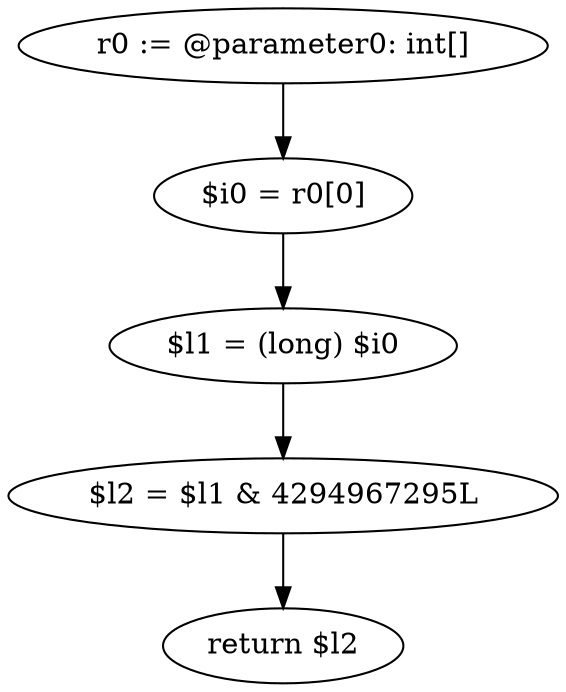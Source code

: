 digraph "unitGraph" {
    "r0 := @parameter0: int[]"
    "$i0 = r0[0]"
    "$l1 = (long) $i0"
    "$l2 = $l1 & 4294967295L"
    "return $l2"
    "r0 := @parameter0: int[]"->"$i0 = r0[0]";
    "$i0 = r0[0]"->"$l1 = (long) $i0";
    "$l1 = (long) $i0"->"$l2 = $l1 & 4294967295L";
    "$l2 = $l1 & 4294967295L"->"return $l2";
}
